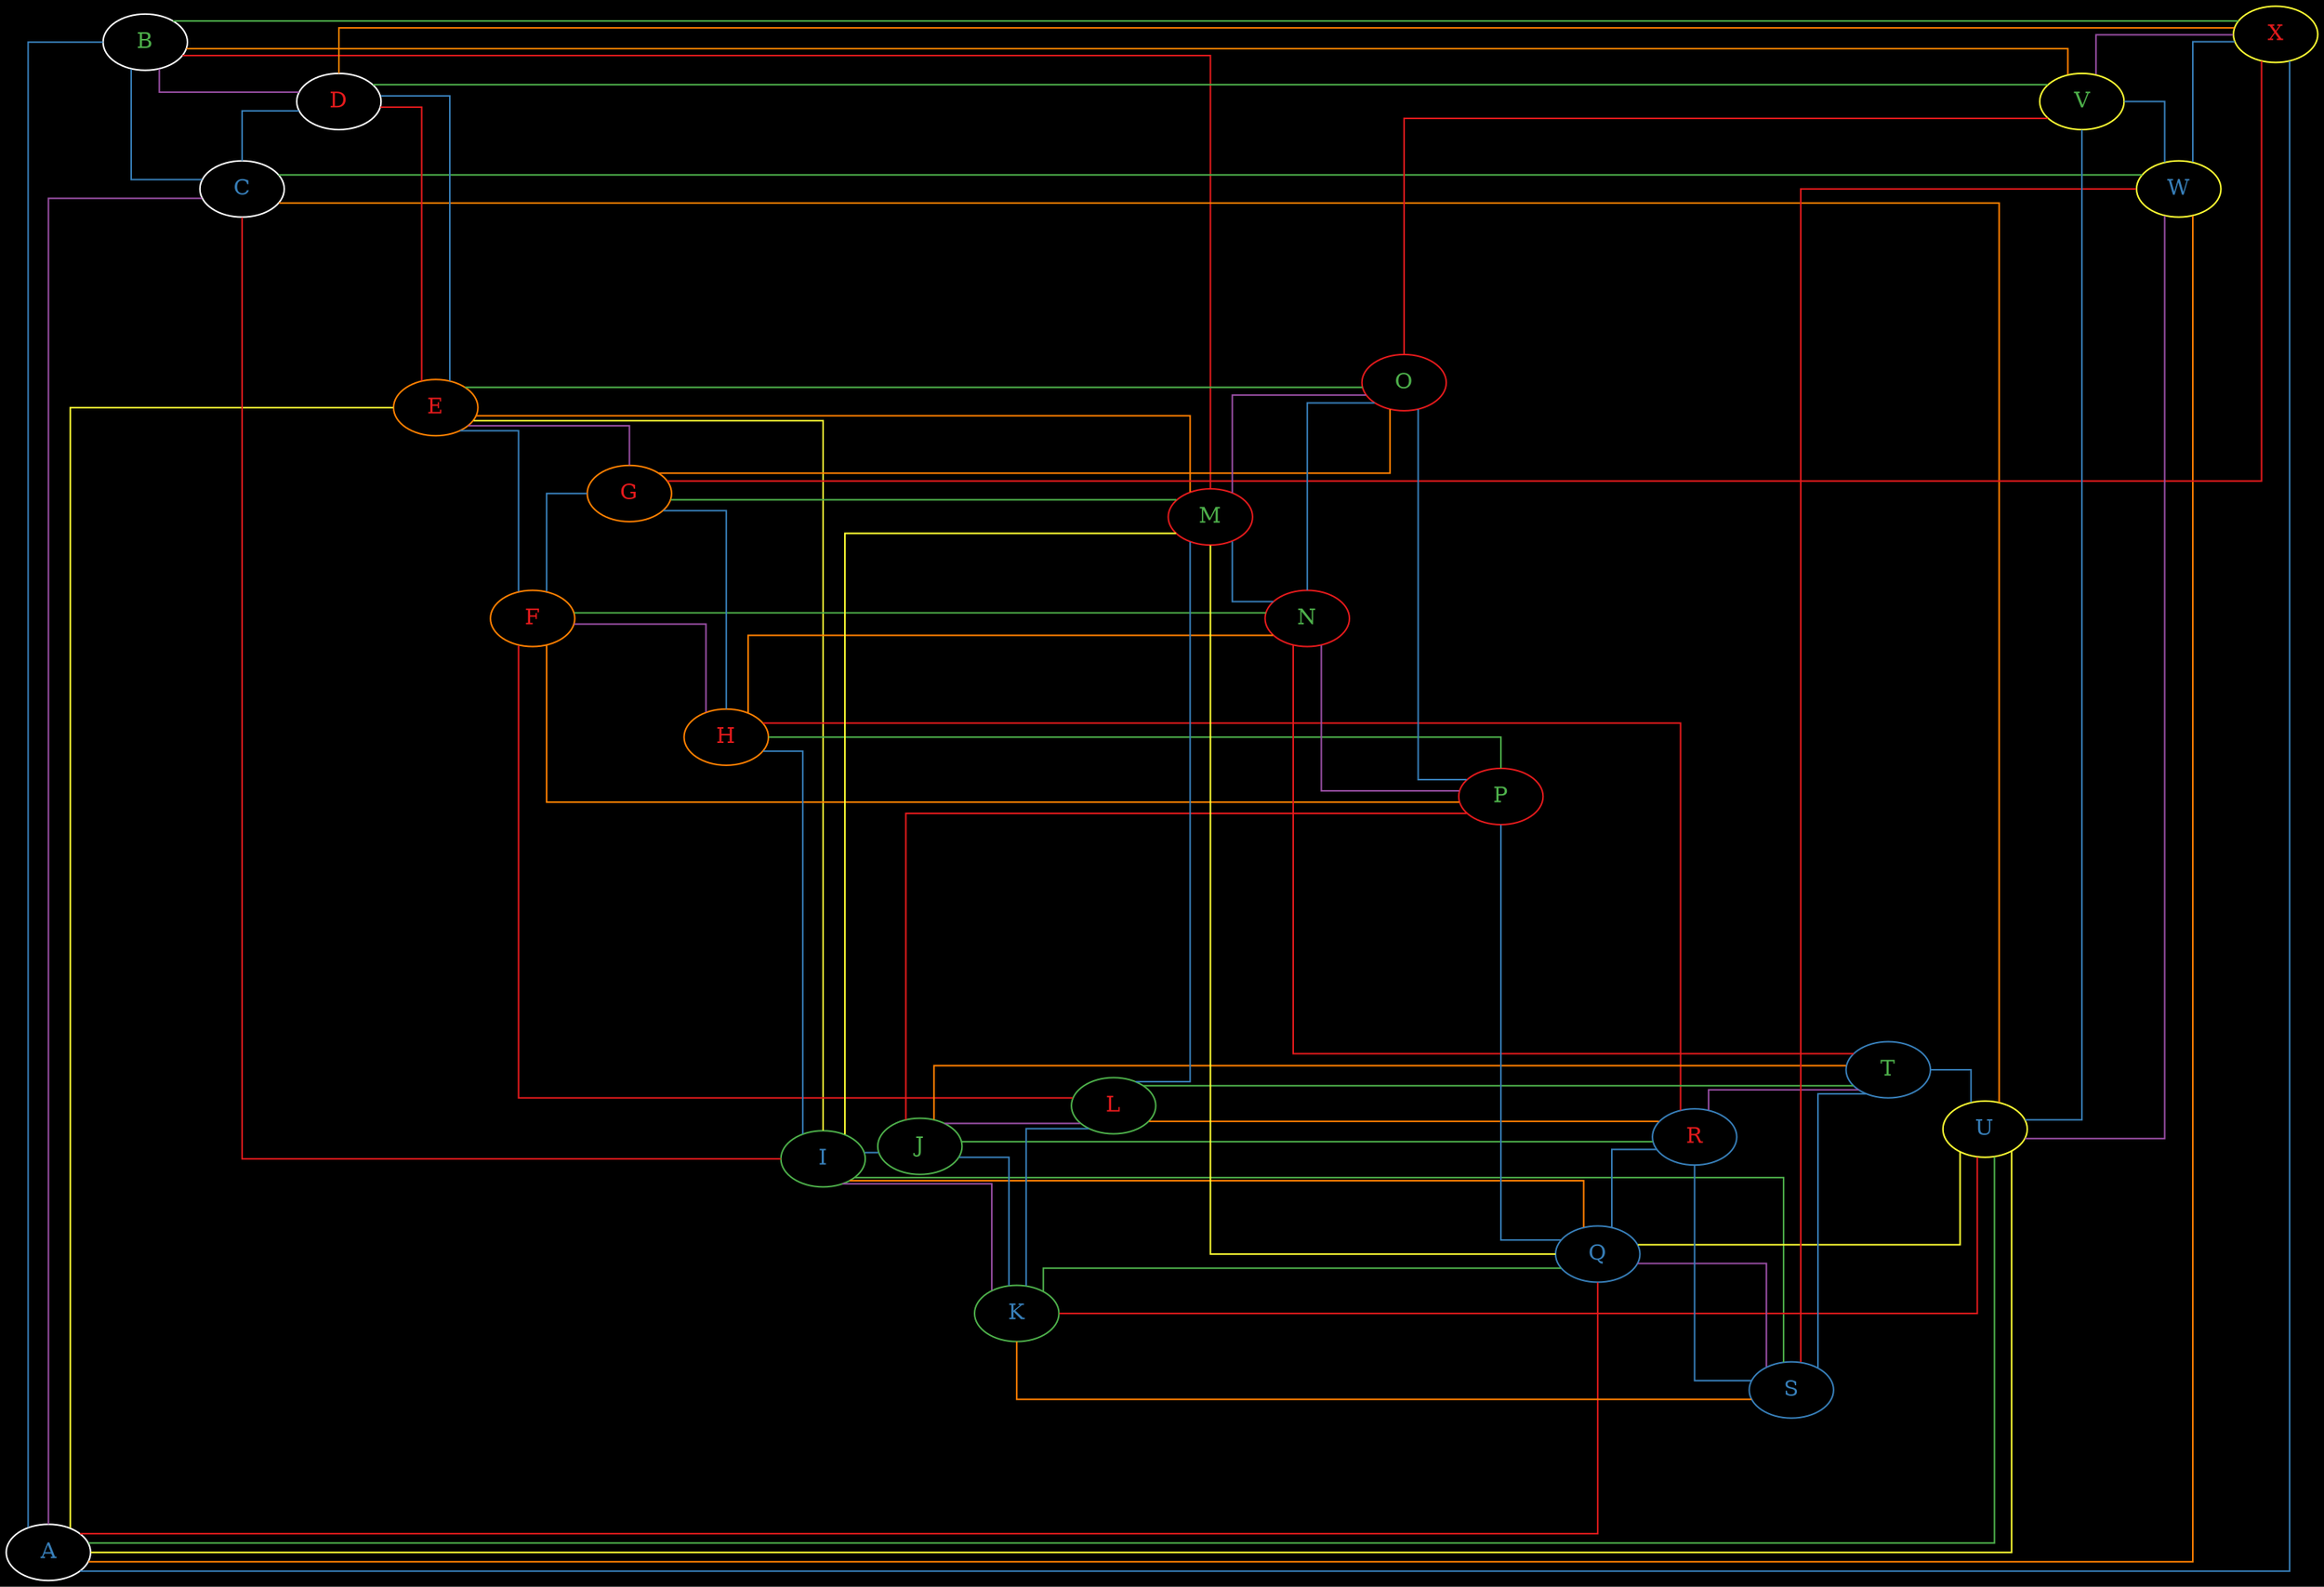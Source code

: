 // sfdp -O -Tpdf 3bld-edges.gv

// the node names are based on the generic 3BLD sticker lettering.
// the node color is based on the face it is in, and the font color is based on the slice it is in.
// L slice is red (1), M slice is blue (2), R slice is green (3)

// the edge color is based on the type of relationship the stickers have.
	// same edge compliment: red (1)
	// alphabetical next sticker: blue (2)
	// M2 compliment: green (3)
	// U2 compliment: purple (4)
	// R2 compliment: orange (5)
	// next face first color: yellow (6). only applies to the first sticker on a given face.

graph BldEdgeGraph {
	overlap = prism;
	nodesep = 0.25;
	ranksep = 0;
	splines = ortho;
	rankdir = LR;
	bgcolor = black;
	margin = 0;

	edge [colorscheme = set16];
	node [colorscheme = set16];
	// 1: red
	// 2: blue
	// 3: green
	// 4: purple
	// 5: orange
	// 6: yellow

	node [color=white]; // white face
	A [fontcolor=2];
	B [fontcolor=3];
	C [fontcolor=2];
	D [fontcolor=1];

	node [color=5]; // orange face
	E [fontcolor=1];
	F [fontcolor=1];
	G [fontcolor=1];
	H [fontcolor=1];

	node [color=3]; // green face
	I [fontcolor=2];
	J [fontcolor=3];
	K [fontcolor=2];
	L [fontcolor=1];

	node [color=1]; // red face
	M [fontcolor=3];
	N [fontcolor=3];
	O [fontcolor=3];
	P [fontcolor=3];

	node [color=2]; // blue face
	Q [fontcolor=2];
	R [fontcolor=1];
	S [fontcolor=2];
	T [fontcolor=3];

	node [color=6]; // yellow face
	U [fontcolor=2];
	V [fontcolor=3];
	W [fontcolor=2];
	X [fontcolor=1];

	// same edge compliments. (1, red)
	{
		edge [color=1];
		A -- Q;
		B -- M;
		C -- I;
		D -- E;
		F -- L;
		G -- X;
		H -- R;
		J -- P;
		K -- U;
		N -- T;
		O -- V;
		S -- W;
	}

	// alphabetical order (next/prev sticker). (2, blue)
	{
		edge [color=2];
		A -- B -- C -- D --
		E -- F -- G -- H --
		I -- J -- K -- L --
		M -- N -- O -- P --
		Q -- R -- S -- T --
		U -- V -- W -- X -- A;
	}

	// M2 compliments. (3, green)
	{
		edge [color=3];
		A -- U;
		B -- X;
		C -- W;
		D -- V;

		E -- O;
		F -- N;
		G -- M;
		H -- P;

		I -- S;
		J -- R;
		K -- Q;
		L -- T;
	}

	// U2 (across) compliments. (4, purple)
	{
		edge [color=4];
		A -- C;
		B -- D;
		E -- G;
		F -- H;
		I -- K;
		J -- L;
		M -- O;
		N -- P;
		Q -- S;
		R -- T;
		U -- W;
		V -- X;
	}

	// R2 (through) compliments. (5, orange)
	{
		edge [color=5];
		A -- W;
		B -- V;
		C -- U;
		D -- X;

		E -- M;
		F -- P;
		G -- O;
		H -- N;

		I -- Q;
		J -- T;
		K -- S;
		L -- R;
	}

	// next face first color (6, yellow)
	{
		edge [color=6];
		A -- E -- I -- M -- Q -- U -- A;
	}
}
